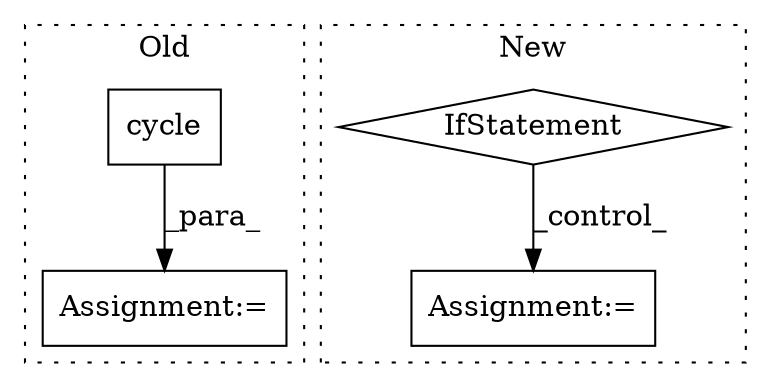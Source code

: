 digraph G {
subgraph cluster0 {
1 [label="cycle" a="32" s="16207,16224" l="6,1" shape="box"];
3 [label="Assignment:=" a="7" s="16246,16315" l="53,2" shape="box"];
label = "Old";
style="dotted";
}
subgraph cluster1 {
2 [label="IfStatement" a="25" s="17222,17307" l="4,2" shape="diamond"];
4 [label="Assignment:=" a="7" s="17317,17390" l="57,2" shape="box"];
label = "New";
style="dotted";
}
1 -> 3 [label="_para_"];
2 -> 4 [label="_control_"];
}